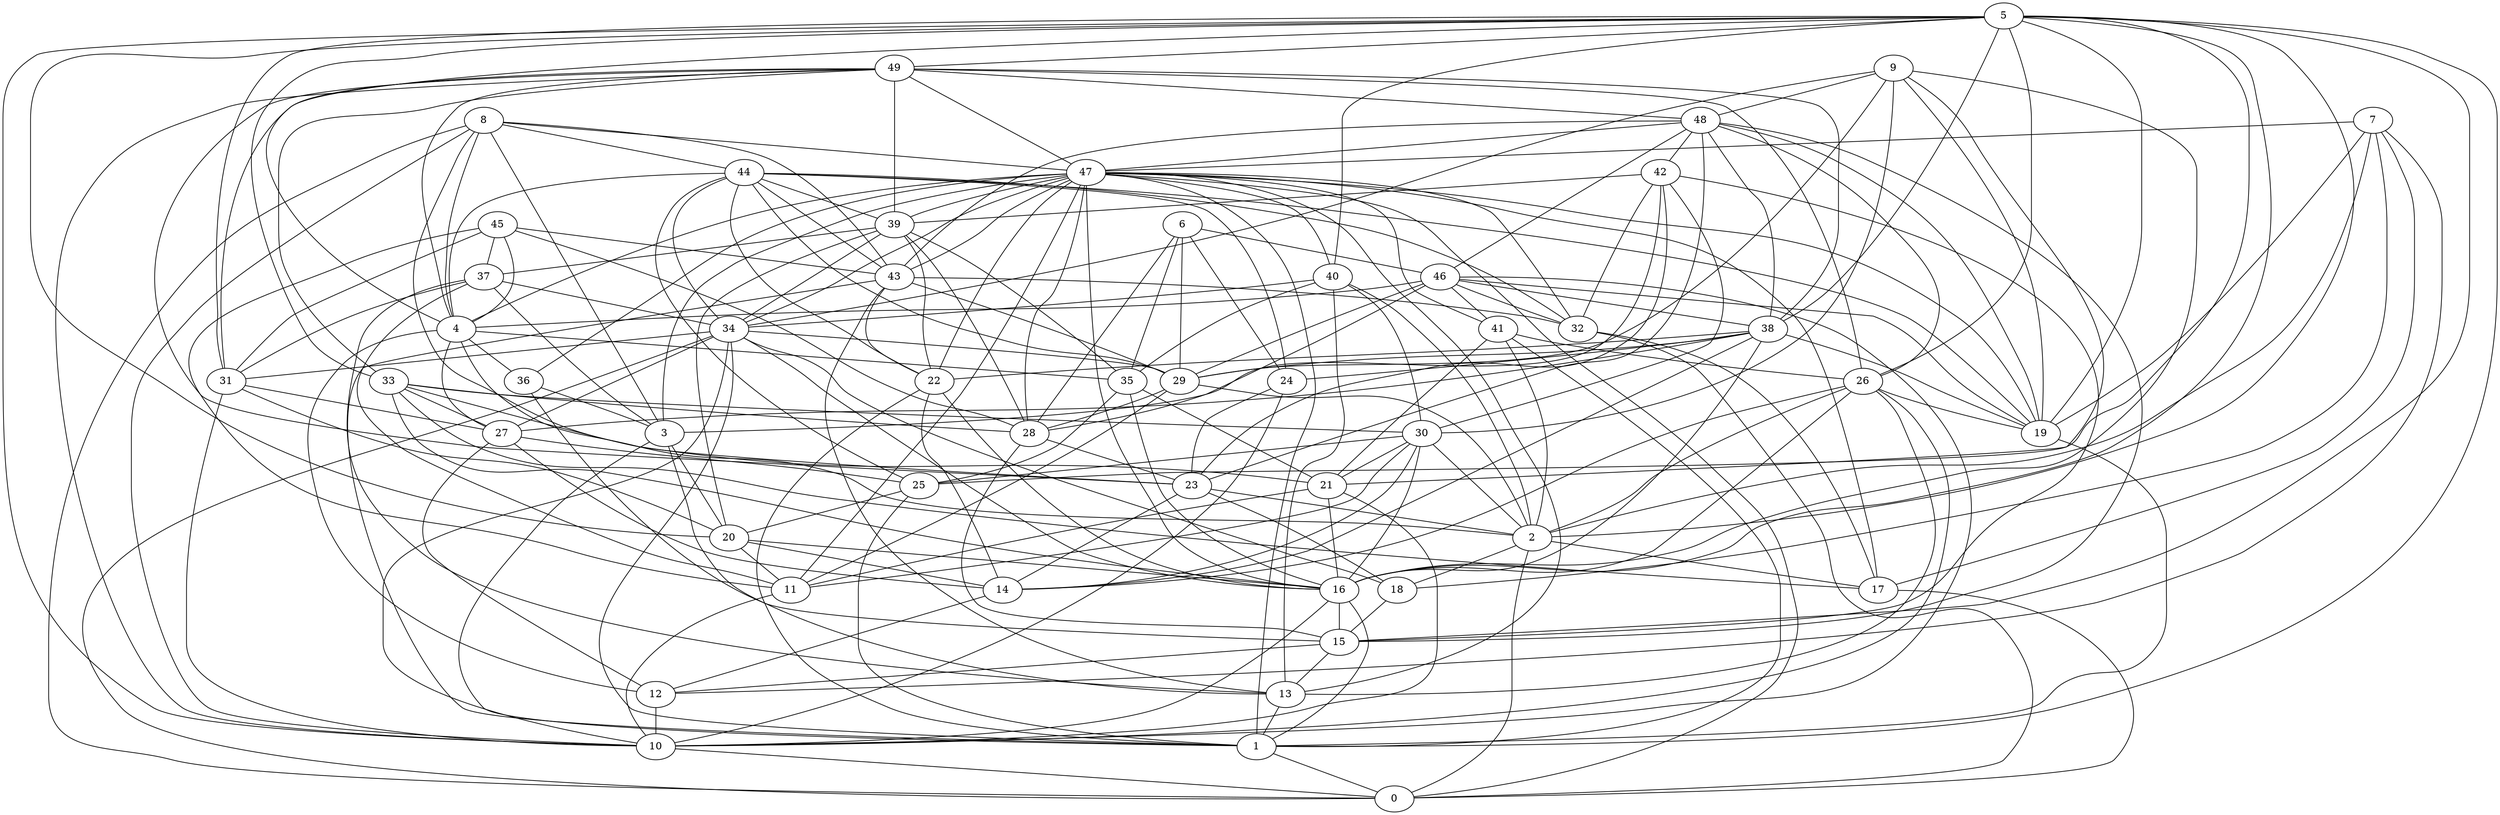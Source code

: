 digraph GG_graph {

subgraph G_graph {
edge [color = black]
"5" -> "31" [dir = none]
"5" -> "26" [dir = none]
"5" -> "2" [dir = none]
"5" -> "4" [dir = none]
"5" -> "25" [dir = none]
"5" -> "33" [dir = none]
"5" -> "16" [dir = none]
"5" -> "15" [dir = none]
"5" -> "10" [dir = none]
"5" -> "40" [dir = none]
"33" -> "21" [dir = none]
"33" -> "16" [dir = none]
"17" -> "0" [dir = none]
"40" -> "34" [dir = none]
"40" -> "2" [dir = none]
"40" -> "30" [dir = none]
"36" -> "15" [dir = none]
"36" -> "3" [dir = none]
"1" -> "0" [dir = none]
"22" -> "1" [dir = none]
"20" -> "11" [dir = none]
"20" -> "14" [dir = none]
"20" -> "16" [dir = none]
"43" -> "22" [dir = none]
"43" -> "1" [dir = none]
"43" -> "32" [dir = none]
"8" -> "23" [dir = none]
"8" -> "10" [dir = none]
"8" -> "47" [dir = none]
"8" -> "43" [dir = none]
"8" -> "3" [dir = none]
"39" -> "28" [dir = none]
"39" -> "35" [dir = none]
"39" -> "34" [dir = none]
"39" -> "22" [dir = none]
"15" -> "12" [dir = none]
"13" -> "1" [dir = none]
"29" -> "28" [dir = none]
"29" -> "11" [dir = none]
"37" -> "11" [dir = none]
"37" -> "34" [dir = none]
"37" -> "3" [dir = none]
"37" -> "13" [dir = none]
"26" -> "10" [dir = none]
"26" -> "16" [dir = none]
"26" -> "13" [dir = none]
"7" -> "12" [dir = none]
"7" -> "2" [dir = none]
"7" -> "17" [dir = none]
"7" -> "18" [dir = none]
"7" -> "47" [dir = none]
"46" -> "38" [dir = none]
"46" -> "41" [dir = none]
"46" -> "32" [dir = none]
"46" -> "28" [dir = none]
"46" -> "29" [dir = none]
"46" -> "10" [dir = none]
"46" -> "4" [dir = none]
"46" -> "19" [dir = none]
"41" -> "2" [dir = none]
"41" -> "1" [dir = none]
"28" -> "15" [dir = none]
"16" -> "10" [dir = none]
"16" -> "15" [dir = none]
"47" -> "43" [dir = none]
"47" -> "19" [dir = none]
"47" -> "22" [dir = none]
"47" -> "1" [dir = none]
"47" -> "16" [dir = none]
"47" -> "3" [dir = none]
"47" -> "41" [dir = none]
"47" -> "34" [dir = none]
"47" -> "13" [dir = none]
"47" -> "40" [dir = none]
"47" -> "11" [dir = none]
"27" -> "12" [dir = none]
"27" -> "25" [dir = none]
"27" -> "14" [dir = none]
"35" -> "25" [dir = none]
"42" -> "15" [dir = none]
"42" -> "39" [dir = none]
"42" -> "32" [dir = none]
"42" -> "23" [dir = none]
"42" -> "30" [dir = none]
"49" -> "10" [dir = none]
"49" -> "33" [dir = none]
"49" -> "48" [dir = none]
"49" -> "23" [dir = none]
"49" -> "47" [dir = none]
"49" -> "38" [dir = none]
"49" -> "26" [dir = none]
"9" -> "34" [dir = none]
"9" -> "30" [dir = none]
"9" -> "29" [dir = none]
"9" -> "16" [dir = none]
"48" -> "42" [dir = none]
"48" -> "46" [dir = none]
"48" -> "43" [dir = none]
"48" -> "26" [dir = none]
"18" -> "15" [dir = none]
"2" -> "17" [dir = none]
"2" -> "0" [dir = none]
"2" -> "18" [dir = none]
"25" -> "20" [dir = none]
"31" -> "27" [dir = none]
"31" -> "10" [dir = none]
"34" -> "16" [dir = none]
"34" -> "1" [dir = none]
"34" -> "29" [dir = none]
"34" -> "0" [dir = none]
"34" -> "27" [dir = none]
"38" -> "22" [dir = none]
"38" -> "16" [dir = none]
"38" -> "14" [dir = none]
"38" -> "29" [dir = none]
"38" -> "24" [dir = none]
"38" -> "27" [dir = none]
"38" -> "19" [dir = none]
"4" -> "12" [dir = none]
"4" -> "2" [dir = none]
"4" -> "35" [dir = none]
"4" -> "36" [dir = none]
"24" -> "23" [dir = none]
"24" -> "10" [dir = none]
"45" -> "4" [dir = none]
"45" -> "31" [dir = none]
"45" -> "28" [dir = none]
"3" -> "20" [dir = none]
"3" -> "1" [dir = none]
"30" -> "16" [dir = none]
"30" -> "14" [dir = none]
"6" -> "28" [dir = none]
"6" -> "46" [dir = none]
"6" -> "29" [dir = none]
"6" -> "24" [dir = none]
"44" -> "29" [dir = none]
"44" -> "19" [dir = none]
"44" -> "32" [dir = none]
"44" -> "34" [dir = none]
"44" -> "39" [dir = none]
"44" -> "24" [dir = none]
"44" -> "43" [dir = none]
"44" -> "25" [dir = none]
"21" -> "10" [dir = none]
"21" -> "11" [dir = none]
"23" -> "18" [dir = none]
"23" -> "2" [dir = none]
"5" -> "1" [dir = none]
"44" -> "4" [dir = none]
"48" -> "15" [dir = none]
"33" -> "17" [dir = none]
"47" -> "32" [dir = none]
"34" -> "31" [dir = none]
"41" -> "21" [dir = none]
"43" -> "29" [dir = none]
"39" -> "37" [dir = none]
"33" -> "28" [dir = none]
"49" -> "31" [dir = none]
"3" -> "13" [dir = none]
"34" -> "10" [dir = none]
"26" -> "14" [dir = none]
"12" -> "10" [dir = none]
"6" -> "35" [dir = none]
"10" -> "0" [dir = none]
"5" -> "20" [dir = none]
"48" -> "23" [dir = none]
"22" -> "16" [dir = none]
"21" -> "16" [dir = none]
"4" -> "27" [dir = none]
"9" -> "21" [dir = none]
"7" -> "19" [dir = none]
"37" -> "31" [dir = none]
"48" -> "47" [dir = none]
"39" -> "20" [dir = none]
"47" -> "0" [dir = none]
"8" -> "44" [dir = none]
"49" -> "39" [dir = none]
"48" -> "19" [dir = none]
"8" -> "4" [dir = none]
"48" -> "38" [dir = none]
"8" -> "0" [dir = none]
"22" -> "14" [dir = none]
"30" -> "25" [dir = none]
"11" -> "10" [dir = none]
"14" -> "12" [dir = none]
"44" -> "22" [dir = none]
"47" -> "36" [dir = none]
"29" -> "2" [dir = none]
"32" -> "0" [dir = none]
"26" -> "2" [dir = none]
"32" -> "17" [dir = none]
"15" -> "13" [dir = none]
"30" -> "2" [dir = none]
"30" -> "11" [dir = none]
"9" -> "19" [dir = none]
"47" -> "39" [dir = none]
"5" -> "38" [dir = none]
"35" -> "21" [dir = none]
"42" -> "3" [dir = none]
"23" -> "14" [dir = none]
"28" -> "23" [dir = none]
"45" -> "43" [dir = none]
"30" -> "21" [dir = none]
"5" -> "49" [dir = none]
"35" -> "16" [dir = none]
"19" -> "1" [dir = none]
"16" -> "1" [dir = none]
"45" -> "11" [dir = none]
"45" -> "37" [dir = none]
"5" -> "19" [dir = none]
"33" -> "30" [dir = none]
"33" -> "27" [dir = none]
"25" -> "1" [dir = none]
"26" -> "19" [dir = none]
"41" -> "26" [dir = none]
"40" -> "35" [dir = none]
"31" -> "20" [dir = none]
"9" -> "48" [dir = none]
"47" -> "17" [dir = none]
"47" -> "4" [dir = none]
"43" -> "13" [dir = none]
"34" -> "18" [dir = none]
"40" -> "13" [dir = none]
"47" -> "28" [dir = none]
"49" -> "4" [dir = none]
}

}
